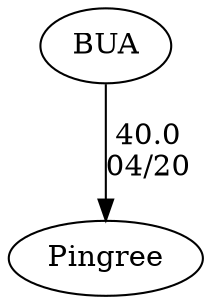digraph girls1foursBUA {Pingree [URL="girls1foursBUAPingree.html"];BUA [URL="girls1foursBUABUA.html"];BUA -> Pingree[label="40.0
04/20", weight="60", tooltip="NEIRA Girls Fours,Pingree School, Boston University Academy			
Distance: 1500 meters
None", URL="https://www.row2k.com/results/resultspage.cfm?UID=F3BA116ED6CBF64FC2111D7DC005C4D7&cat=1", random="random"]}